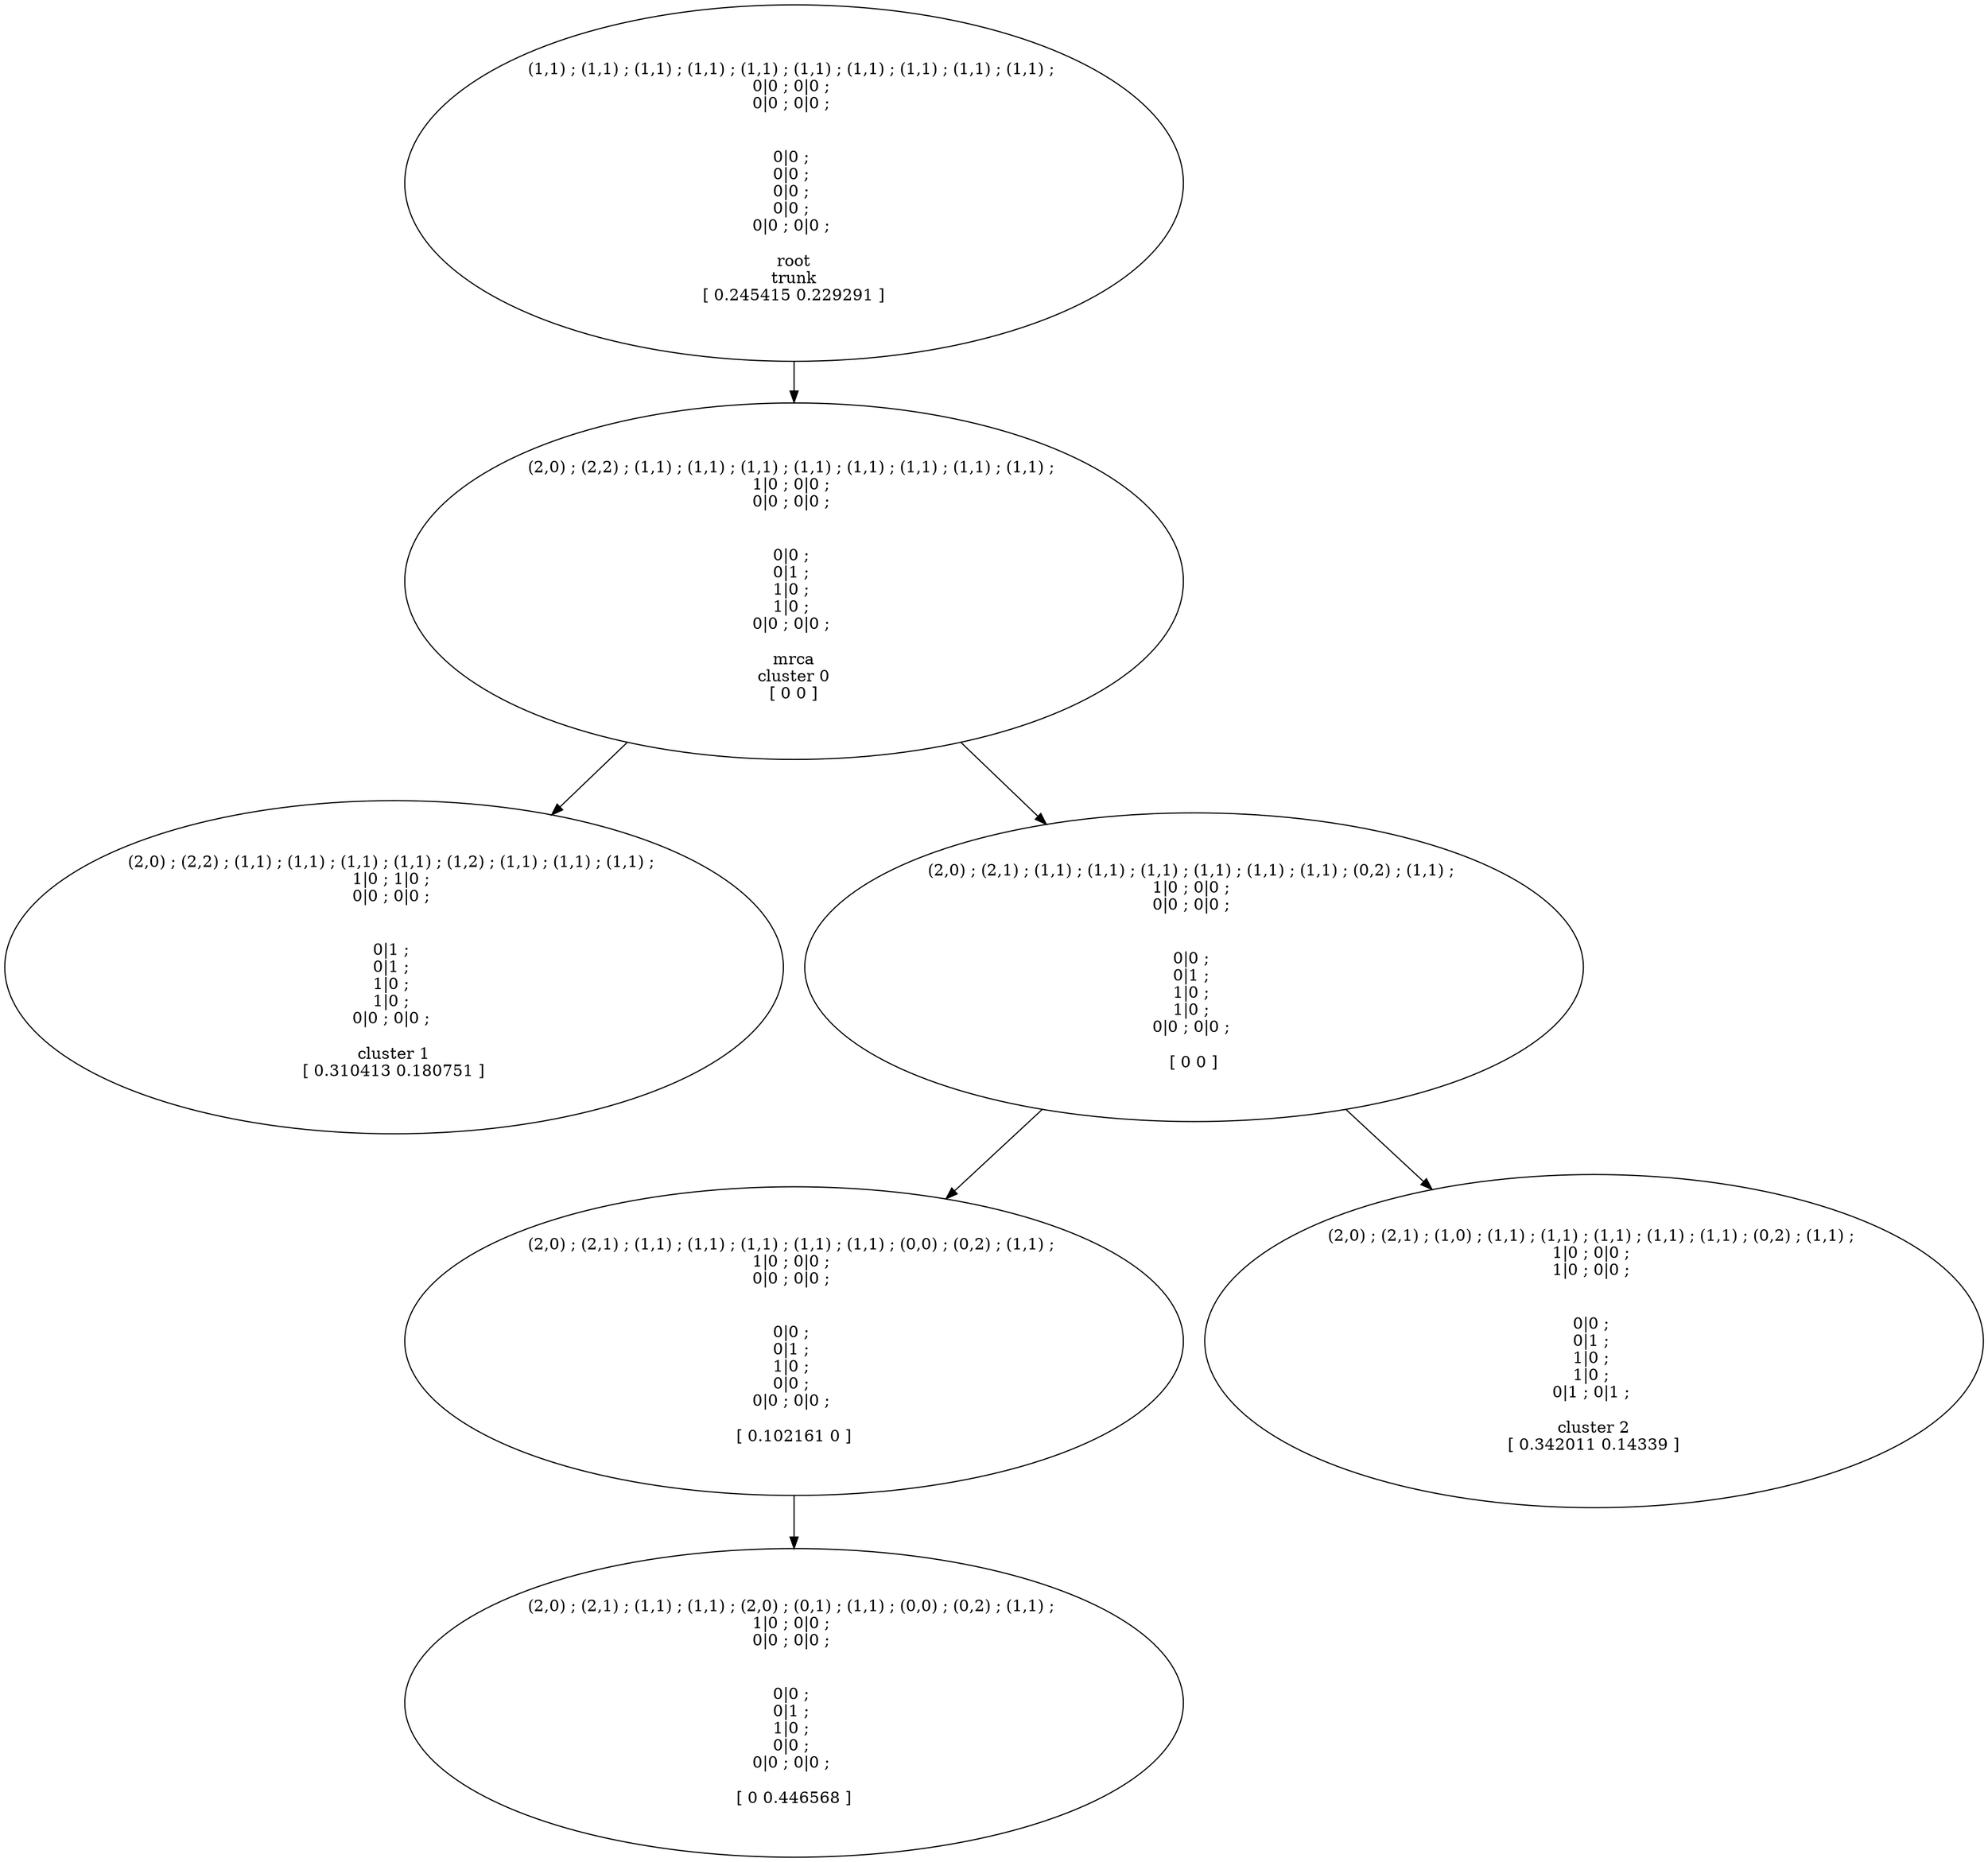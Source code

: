 digraph T {
	17 [label="(2,0) ; (2,2) ; (1,1) ; (1,1) ; (1,1) ; (1,1) ; (1,2) ; (1,1) ; (1,1) ; (1,1) ; \n1|0 ; 1|0 ; \n0|0 ; 0|0 ; \n\n\n0|1 ; \n0|1 ; \n1|0 ; \n1|0 ; \n0|0 ; 0|0 ; \n\ncluster 1\n[ 0.310413 0.180751 ]"]
	15 [label="(2,0) ; (2,2) ; (1,1) ; (1,1) ; (1,1) ; (1,1) ; (1,1) ; (1,1) ; (1,1) ; (1,1) ; \n1|0 ; 0|0 ; \n0|0 ; 0|0 ; \n\n\n0|0 ; \n0|1 ; \n1|0 ; \n1|0 ; \n0|0 ; 0|0 ; \n\nmrca\ncluster 0\n[ 0 0 ]"]
	8 [label="(2,0) ; (2,1) ; (1,1) ; (1,1) ; (2,0) ; (0,1) ; (1,1) ; (0,0) ; (0,2) ; (1,1) ; \n1|0 ; 0|0 ; \n0|0 ; 0|0 ; \n\n\n0|0 ; \n0|1 ; \n1|0 ; \n0|0 ; \n0|0 ; 0|0 ; \n\n[ 0 0.446568 ]"]
	7 [label="(2,0) ; (2,1) ; (1,1) ; (1,1) ; (1,1) ; (1,1) ; (1,1) ; (1,1) ; (0,2) ; (1,1) ; \n1|0 ; 0|0 ; \n0|0 ; 0|0 ; \n\n\n0|0 ; \n0|1 ; \n1|0 ; \n1|0 ; \n0|0 ; 0|0 ; \n\n[ 0 0 ]"]
	6 [label="(2,0) ; (2,1) ; (1,1) ; (1,1) ; (1,1) ; (1,1) ; (1,1) ; (0,0) ; (0,2) ; (1,1) ; \n1|0 ; 0|0 ; \n0|0 ; 0|0 ; \n\n\n0|0 ; \n0|1 ; \n1|0 ; \n0|0 ; \n0|0 ; 0|0 ; \n\n[ 0.102161 0 ]"]
	3 [label="(2,0) ; (2,1) ; (1,0) ; (1,1) ; (1,1) ; (1,1) ; (1,1) ; (1,1) ; (0,2) ; (1,1) ; \n1|0 ; 0|0 ; \n1|0 ; 0|0 ; \n\n\n0|0 ; \n0|1 ; \n1|0 ; \n1|0 ; \n0|1 ; 0|1 ; \n\ncluster 2\n[ 0.342011 0.14339 ]"]
	0 [label="(1,1) ; (1,1) ; (1,1) ; (1,1) ; (1,1) ; (1,1) ; (1,1) ; (1,1) ; (1,1) ; (1,1) ; \n0|0 ; 0|0 ; \n0|0 ; 0|0 ; \n\n\n0|0 ; \n0|0 ; \n0|0 ; \n0|0 ; \n0|0 ; 0|0 ; \n\nroot\ntrunk\n[ 0.245415 0.229291 ]"]
15 -> 7
15 -> 17
7 -> 3
7 -> 6
6 -> 8
0 -> 15
}
